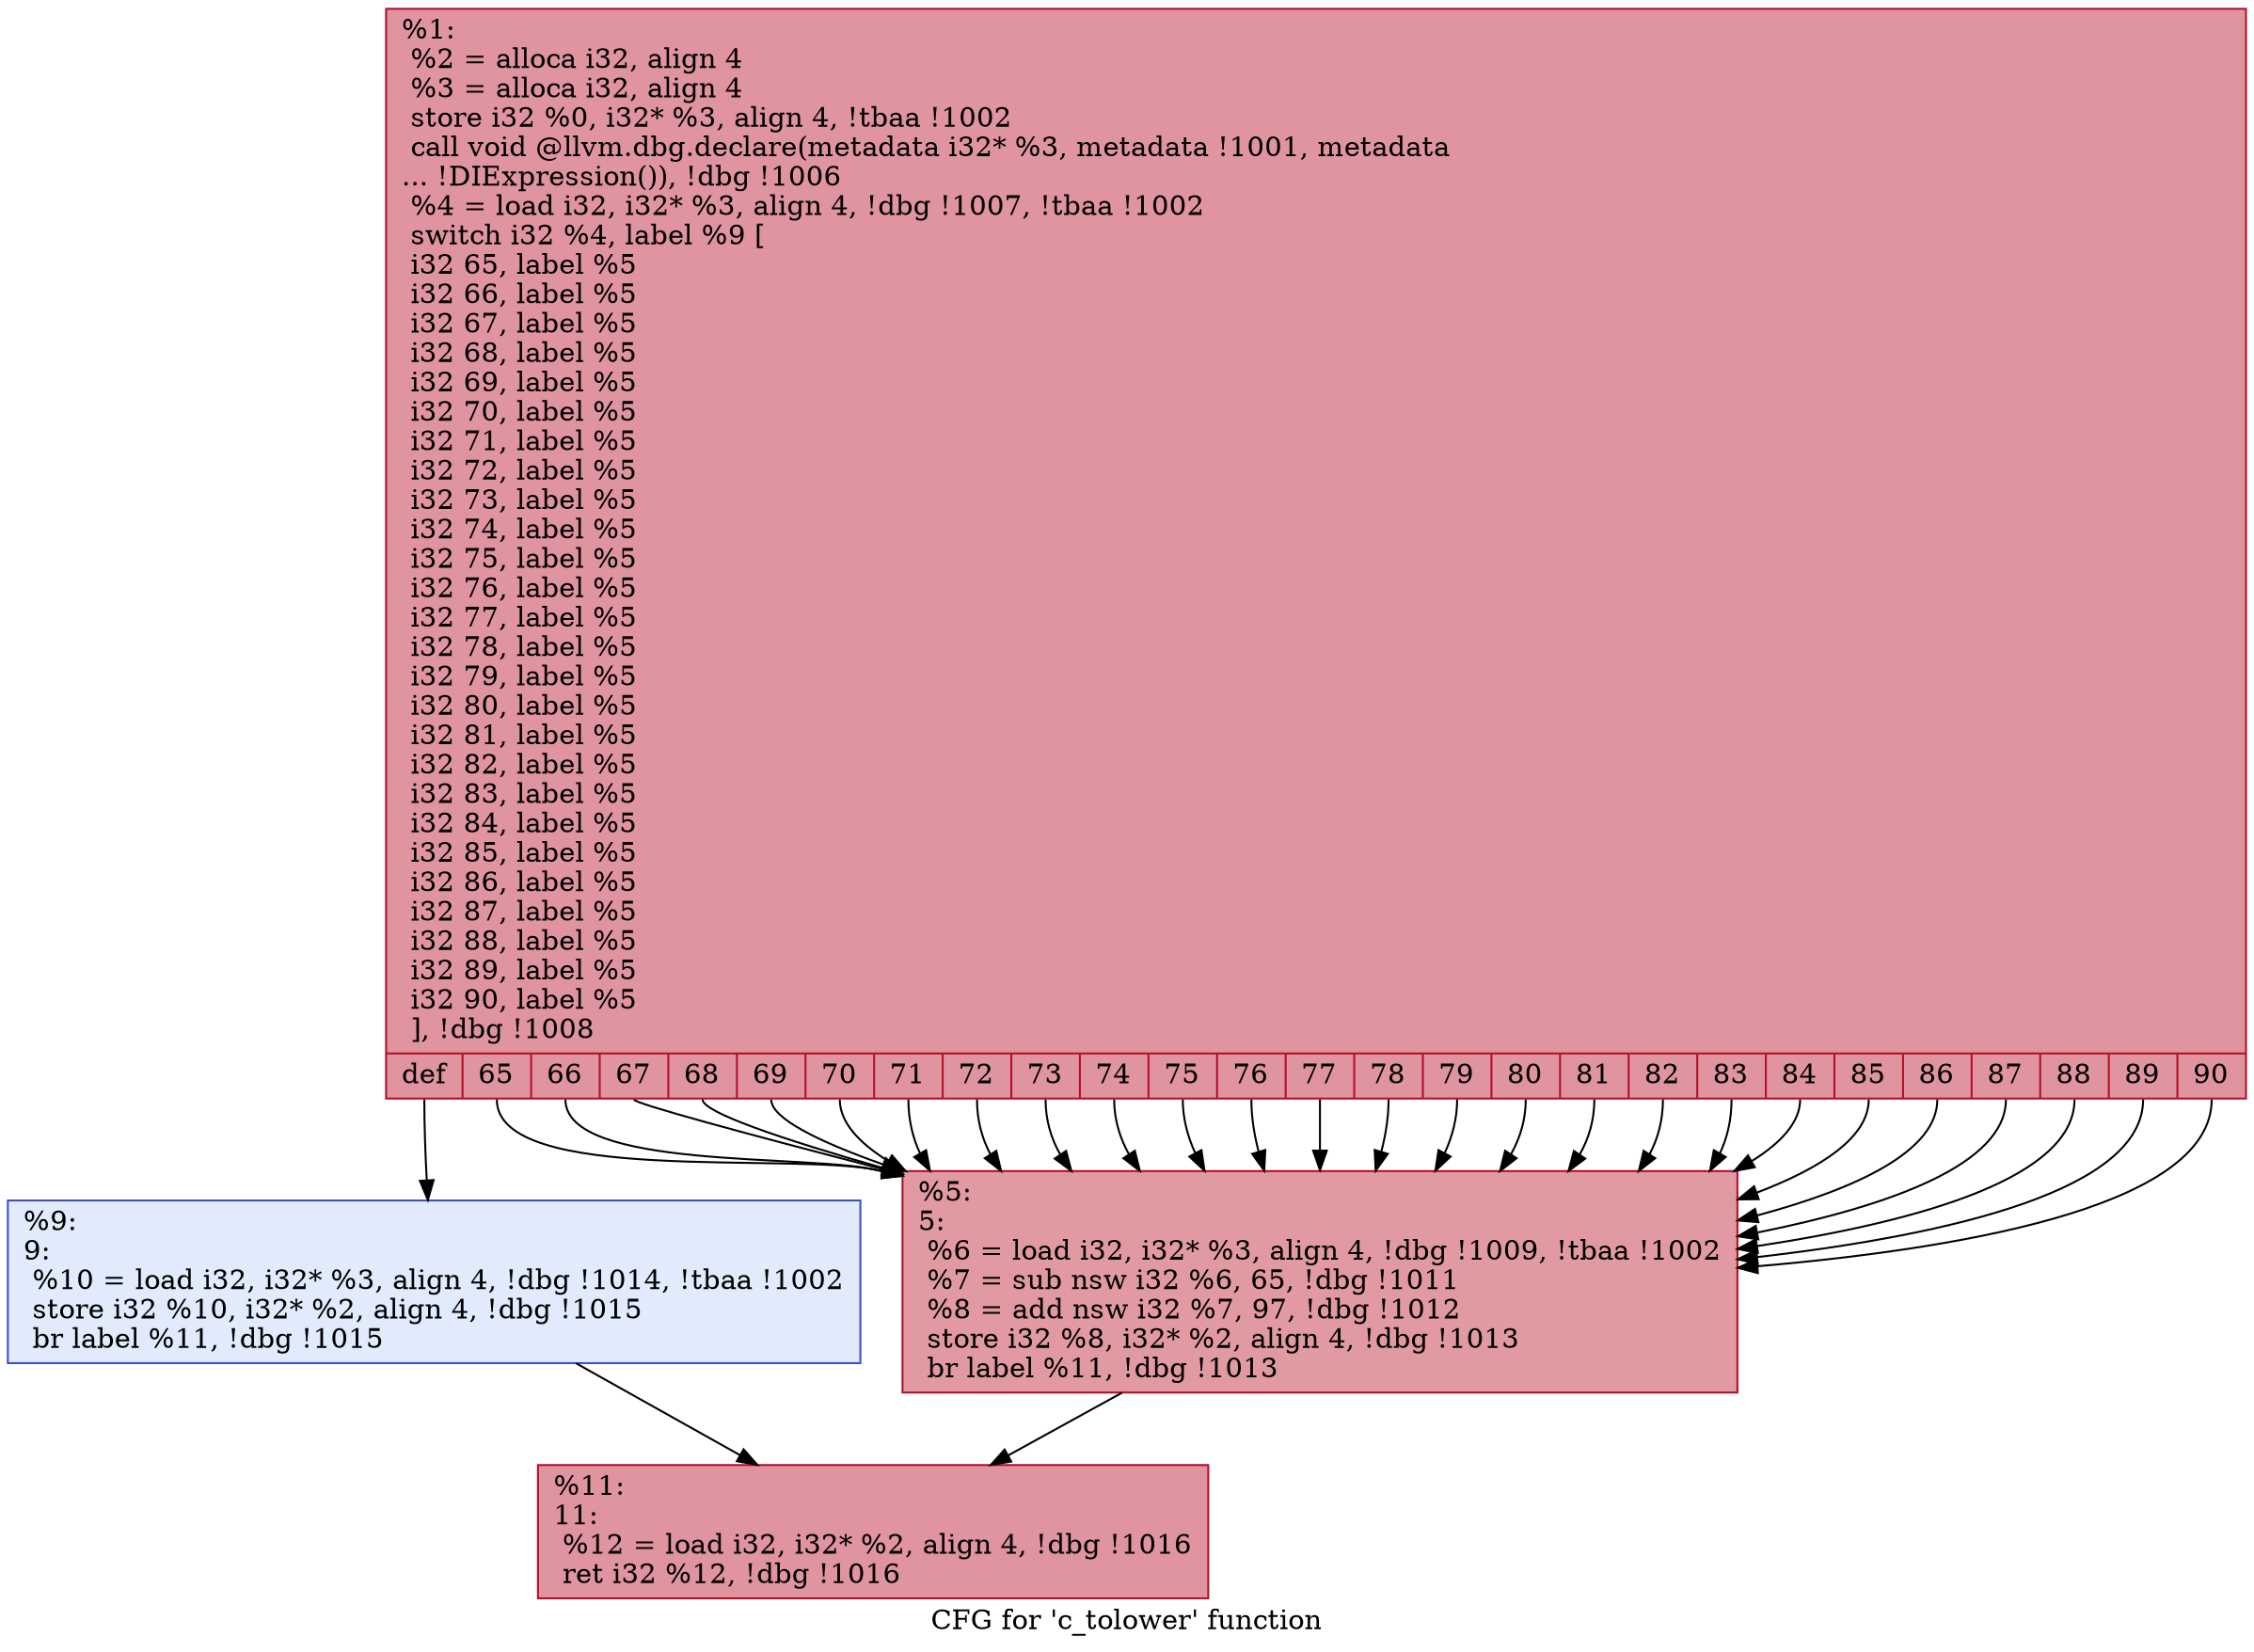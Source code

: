 digraph "CFG for 'c_tolower' function" {
	label="CFG for 'c_tolower' function";

	Node0x23d7a70 [shape=record,color="#b70d28ff", style=filled, fillcolor="#b70d2870",label="{%1:\l  %2 = alloca i32, align 4\l  %3 = alloca i32, align 4\l  store i32 %0, i32* %3, align 4, !tbaa !1002\l  call void @llvm.dbg.declare(metadata i32* %3, metadata !1001, metadata\l... !DIExpression()), !dbg !1006\l  %4 = load i32, i32* %3, align 4, !dbg !1007, !tbaa !1002\l  switch i32 %4, label %9 [\l    i32 65, label %5\l    i32 66, label %5\l    i32 67, label %5\l    i32 68, label %5\l    i32 69, label %5\l    i32 70, label %5\l    i32 71, label %5\l    i32 72, label %5\l    i32 73, label %5\l    i32 74, label %5\l    i32 75, label %5\l    i32 76, label %5\l    i32 77, label %5\l    i32 78, label %5\l    i32 79, label %5\l    i32 80, label %5\l    i32 81, label %5\l    i32 82, label %5\l    i32 83, label %5\l    i32 84, label %5\l    i32 85, label %5\l    i32 86, label %5\l    i32 87, label %5\l    i32 88, label %5\l    i32 89, label %5\l    i32 90, label %5\l  ], !dbg !1008\l|{<s0>def|<s1>65|<s2>66|<s3>67|<s4>68|<s5>69|<s6>70|<s7>71|<s8>72|<s9>73|<s10>74|<s11>75|<s12>76|<s13>77|<s14>78|<s15>79|<s16>80|<s17>81|<s18>82|<s19>83|<s20>84|<s21>85|<s22>86|<s23>87|<s24>88|<s25>89|<s26>90}}"];
	Node0x23d7a70:s0 -> Node0x23d7b10;
	Node0x23d7a70:s1 -> Node0x23d7ac0;
	Node0x23d7a70:s2 -> Node0x23d7ac0;
	Node0x23d7a70:s3 -> Node0x23d7ac0;
	Node0x23d7a70:s4 -> Node0x23d7ac0;
	Node0x23d7a70:s5 -> Node0x23d7ac0;
	Node0x23d7a70:s6 -> Node0x23d7ac0;
	Node0x23d7a70:s7 -> Node0x23d7ac0;
	Node0x23d7a70:s8 -> Node0x23d7ac0;
	Node0x23d7a70:s9 -> Node0x23d7ac0;
	Node0x23d7a70:s10 -> Node0x23d7ac0;
	Node0x23d7a70:s11 -> Node0x23d7ac0;
	Node0x23d7a70:s12 -> Node0x23d7ac0;
	Node0x23d7a70:s13 -> Node0x23d7ac0;
	Node0x23d7a70:s14 -> Node0x23d7ac0;
	Node0x23d7a70:s15 -> Node0x23d7ac0;
	Node0x23d7a70:s16 -> Node0x23d7ac0;
	Node0x23d7a70:s17 -> Node0x23d7ac0;
	Node0x23d7a70:s18 -> Node0x23d7ac0;
	Node0x23d7a70:s19 -> Node0x23d7ac0;
	Node0x23d7a70:s20 -> Node0x23d7ac0;
	Node0x23d7a70:s21 -> Node0x23d7ac0;
	Node0x23d7a70:s22 -> Node0x23d7ac0;
	Node0x23d7a70:s23 -> Node0x23d7ac0;
	Node0x23d7a70:s24 -> Node0x23d7ac0;
	Node0x23d7a70:s25 -> Node0x23d7ac0;
	Node0x23d7a70:s26 -> Node0x23d7ac0;
	Node0x23d7ac0 [shape=record,color="#b70d28ff", style=filled, fillcolor="#bb1b2c70",label="{%5:\l5:                                                \l  %6 = load i32, i32* %3, align 4, !dbg !1009, !tbaa !1002\l  %7 = sub nsw i32 %6, 65, !dbg !1011\l  %8 = add nsw i32 %7, 97, !dbg !1012\l  store i32 %8, i32* %2, align 4, !dbg !1013\l  br label %11, !dbg !1013\l}"];
	Node0x23d7ac0 -> Node0x23d7b60;
	Node0x23d7b10 [shape=record,color="#3d50c3ff", style=filled, fillcolor="#bbd1f870",label="{%9:\l9:                                                \l  %10 = load i32, i32* %3, align 4, !dbg !1014, !tbaa !1002\l  store i32 %10, i32* %2, align 4, !dbg !1015\l  br label %11, !dbg !1015\l}"];
	Node0x23d7b10 -> Node0x23d7b60;
	Node0x23d7b60 [shape=record,color="#b70d28ff", style=filled, fillcolor="#b70d2870",label="{%11:\l11:                                               \l  %12 = load i32, i32* %2, align 4, !dbg !1016\l  ret i32 %12, !dbg !1016\l}"];
}
